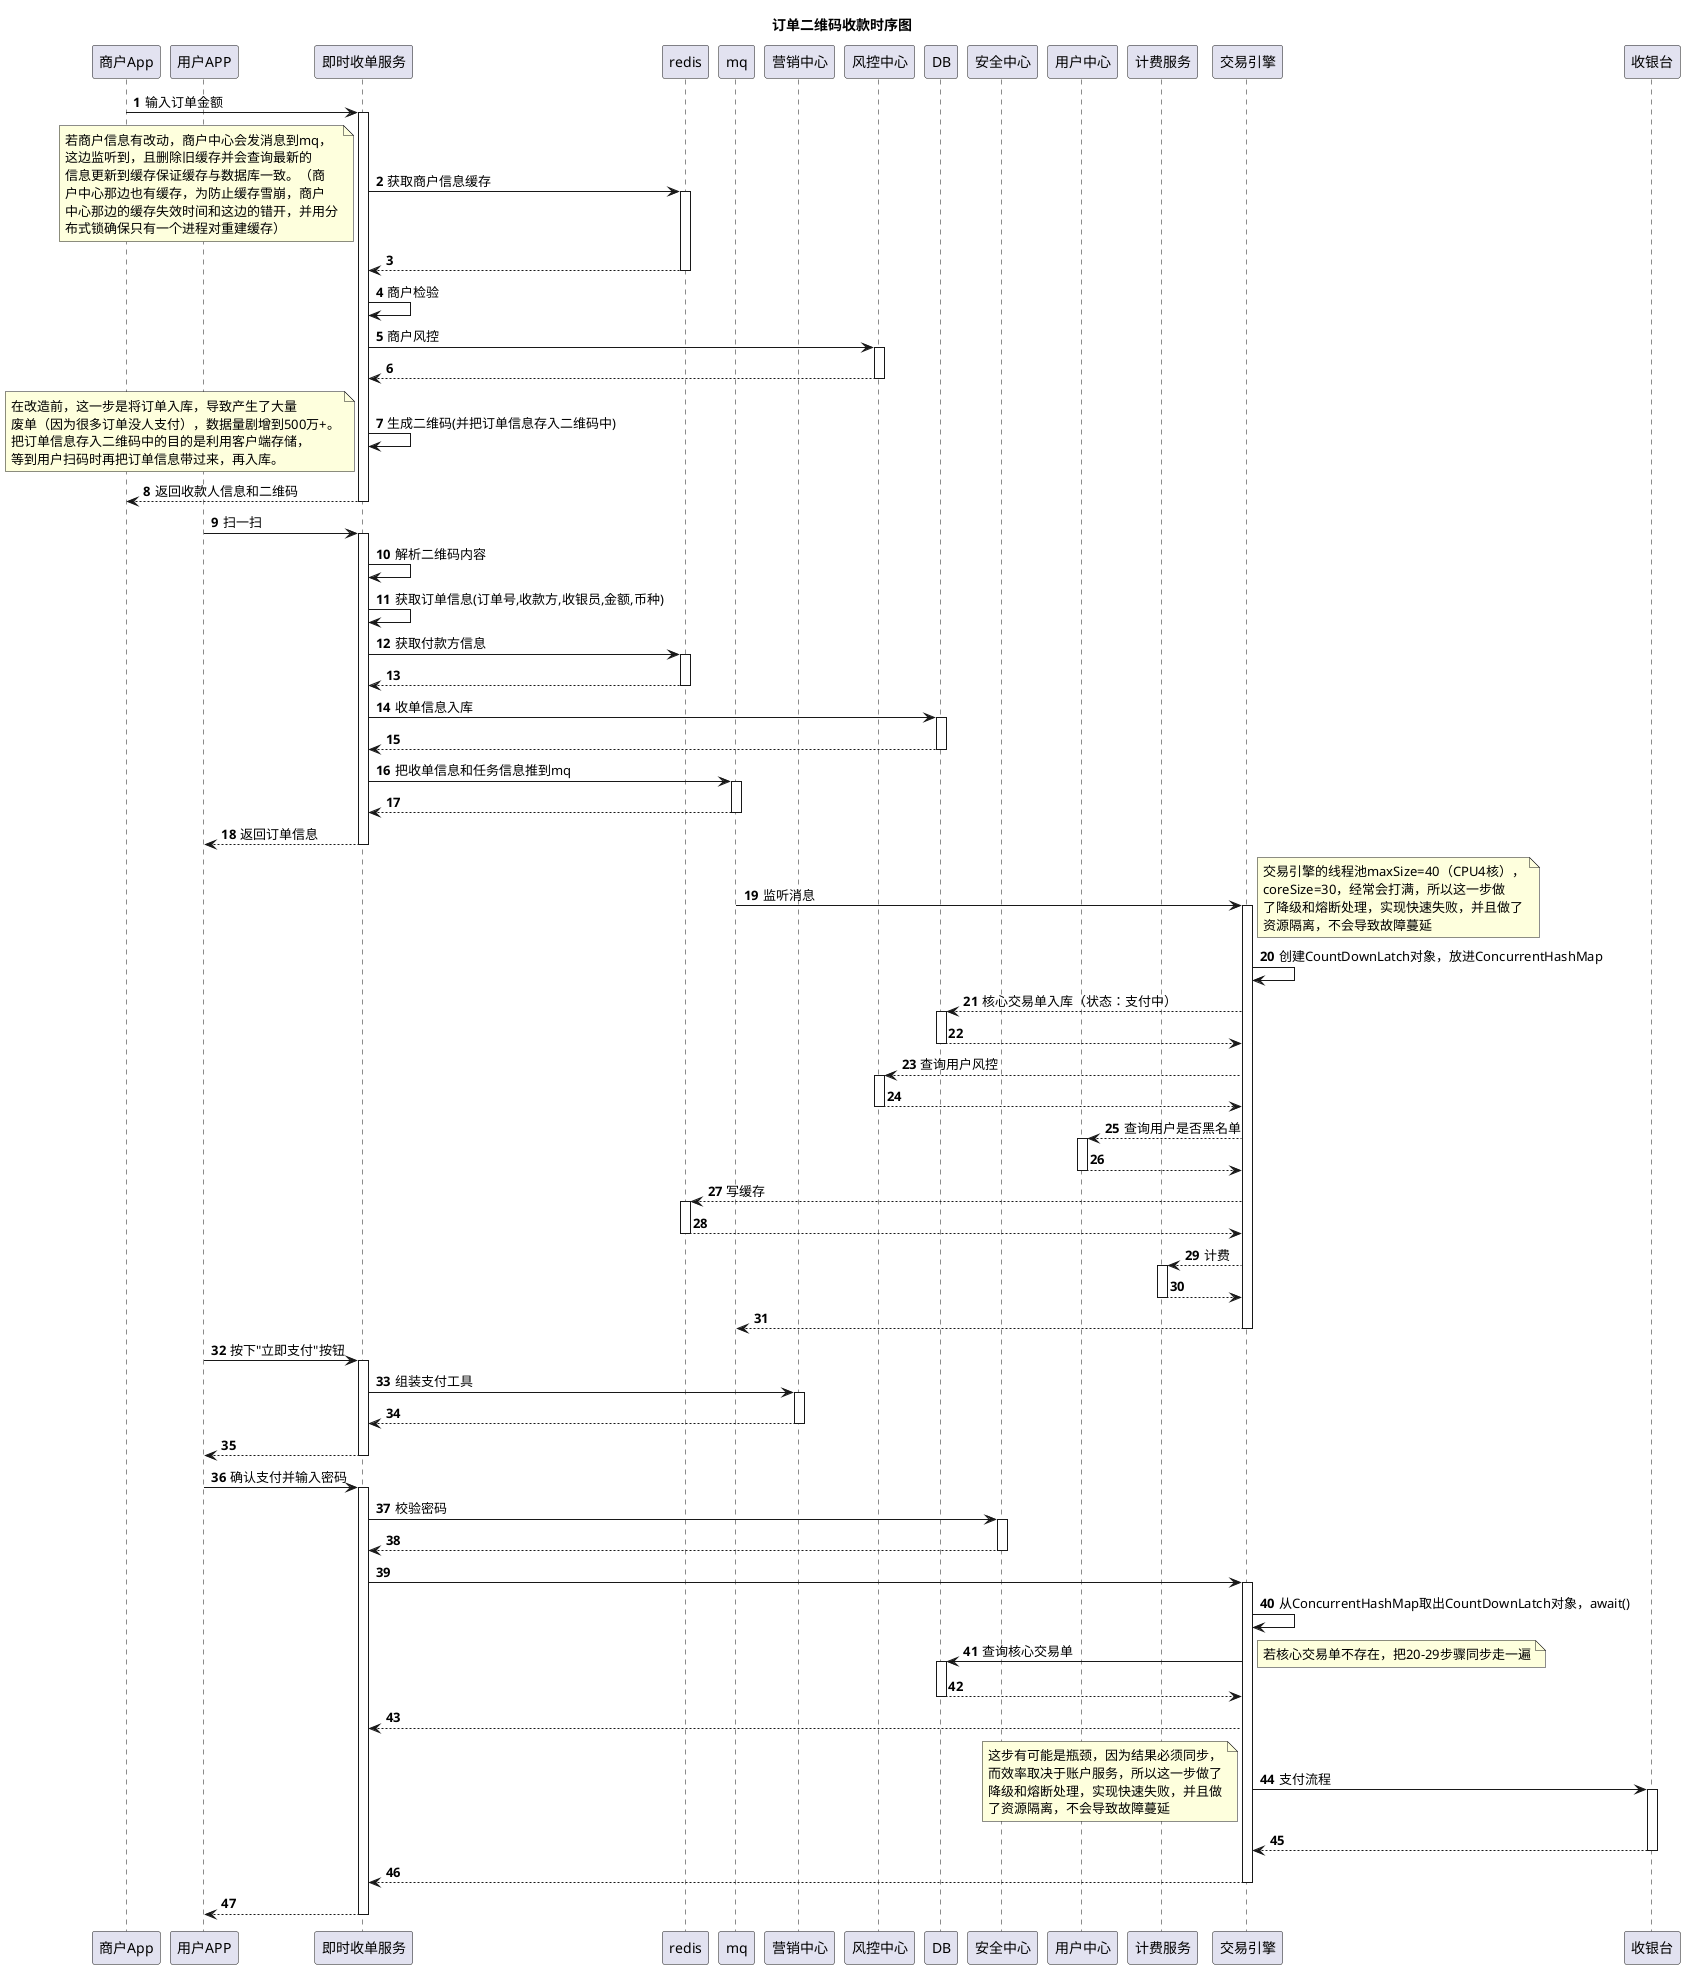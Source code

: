 @startuml
title 订单二维码收款时序图
participant 商户App as merApp
participant 用户APP as app
participant 即时收单服务 as trade
participant redis
participant mq
participant 营销中心 as marketing
'participant 凭证中心 as voucher
participant 风控中心 as risk
participant DB
participant 安全中心
participant 用户中心
participant 计费服务
participant 交易引擎 as tradeEngine
participant 收银台 as cashier

autonumber
merApp -> trade: 输入订单金额
activate trade
trade -> redis: 获取商户信息缓存
note left
若商户信息有改动，商户中心会发消息到mq，
这边监听到，且删除旧缓存并会查询最新的
信息更新到缓存保证缓存与数据库一致。（商
户中心那边也有缓存，为防止缓存雪崩，商户
中心那边的缓存失效时间和这边的错开，并用分
布式锁确保只有一个进程对重建缓存）
end note
activate redis
redis --> trade:
deactivate redis
trade -> trade: 商户检验
trade -> risk:商户风控
activate risk
trade <-- risk
deactivate risk
trade -> trade: 生成二维码(并把订单信息存入二维码中)
note left
在改造前，这一步是将订单入库，导致产生了大量
废单（因为很多订单没人支付），数据量剧增到500万+。
把订单信息存入二维码中的目的是利用客户端存储，
等到用户扫码时再把订单信息带过来，再入库。
end note
merApp <-- trade: 返回收款人信息和二维码
deactivate trade

app -> trade: 扫一扫
activate trade
trade -> trade: 解析二维码内容
trade -> trade: 获取订单信息(订单号,收款方,收银员,金额,币种)
trade -> redis: 获取付款方信息
activate redis
redis --> trade:
deactivate redis
trade -> DB: 收单信息入库
activate DB
trade <-- DB
deactivate DB
trade -> mq: 把收单信息和任务信息推到mq
activate mq
trade <-- mq
deactivate mq
trade --> app: 返回订单信息
deactivate trade

mq -> tradeEngine: 监听消息
note right
交易引擎的线程池maxSize=40（CPU4核），
coreSize=30，经常会打满，所以这一步做
了降级和熔断处理，实现快速失败，并且做了
资源隔离，不会导致故障蔓延
end note
activate tradeEngine
tradeEngine->tradeEngine:创建CountDownLatch对象，放进ConcurrentHashMap
tradeEngine-->DB:核心交易单入库（状态：支付中）
activate DB
tradeEngine<--DB
deactivate DB
tradeEngine --> risk: 查询用户风控
activate risk
tradeEngine <-- risk
deactivate risk
tradeEngine --> 用户中心: 查询用户是否黑名单
activate 用户中心
tradeEngine <-- 用户中心
deactivate 用户中心
tradeEngine-->redis:写缓存
activate redis
tradeEngine<--redis
deactivate redis
tradeEngine-->计费服务:计费
activate 计费服务
tradeEngine<--计费服务
deactivate 计费服务
tradeEngine-->mq
deactivate tradeEngine

app -> trade: 按下"立即支付"按钮
activate trade
trade->marketing:组装支付工具
activate marketing
trade<--marketing
deactivate marketing
trade-->app
deactivate trade

app -> trade: 确认支付并输入密码
activate trade
trade->安全中心:校验密码
activate 安全中心
trade<--安全中心
deactivate 安全中心
trade->tradeEngine
activate tradeEngine
tradeEngine->tradeEngine:从ConcurrentHashMap取出CountDownLatch对象，await()
tradeEngine->DB:查询核心交易单
note right
若核心交易单不存在，把20-29步骤同步走一遍
end note
activate DB
tradeEngine<--DB
deactivate DB
trade<--tradeEngine
tradeEngine->cashier:支付流程
note left
这步有可能是瓶颈，因为结果必须同步，
而效率取决于账户服务，所以这一步做了
降级和熔断处理，实现快速失败，并且做
了资源隔离，不会导致故障蔓延
end note
activate cashier
tradeEngine<--cashier
deactivate cashier
tradeEngine-->trade
deactivate tradeEngine
trade-->app
deactivate trade
'activate trade
'trade -> trade: 支付前置校验
'trade -> trade: 风控校验
'trade -> trade: 锁订单
'alt 异步入库失败或速度慢
'trade -> redis: 到缓存获取订单信息
'redis --> trade
'trade -> trade: 入库并锁单
'end
'trade -> cashier: 发起创建收银流水请求

'activate cashier
'cashier -> cashier: 缓存支付工具
'cashier -> voucher: 创建凭证
'activate voucher
'cashier <-- voucher: 返回凭证
'deactivate voucher
'cashier -> cashier: 创建流水(state:10)
'trade <-- cashier: 返回收银流水
'deactivate cashier
'trade -> trade: 更新交易订单(state:10->11)
'app <-- trade: 返回凭证号
'deactivate trade

@enduml